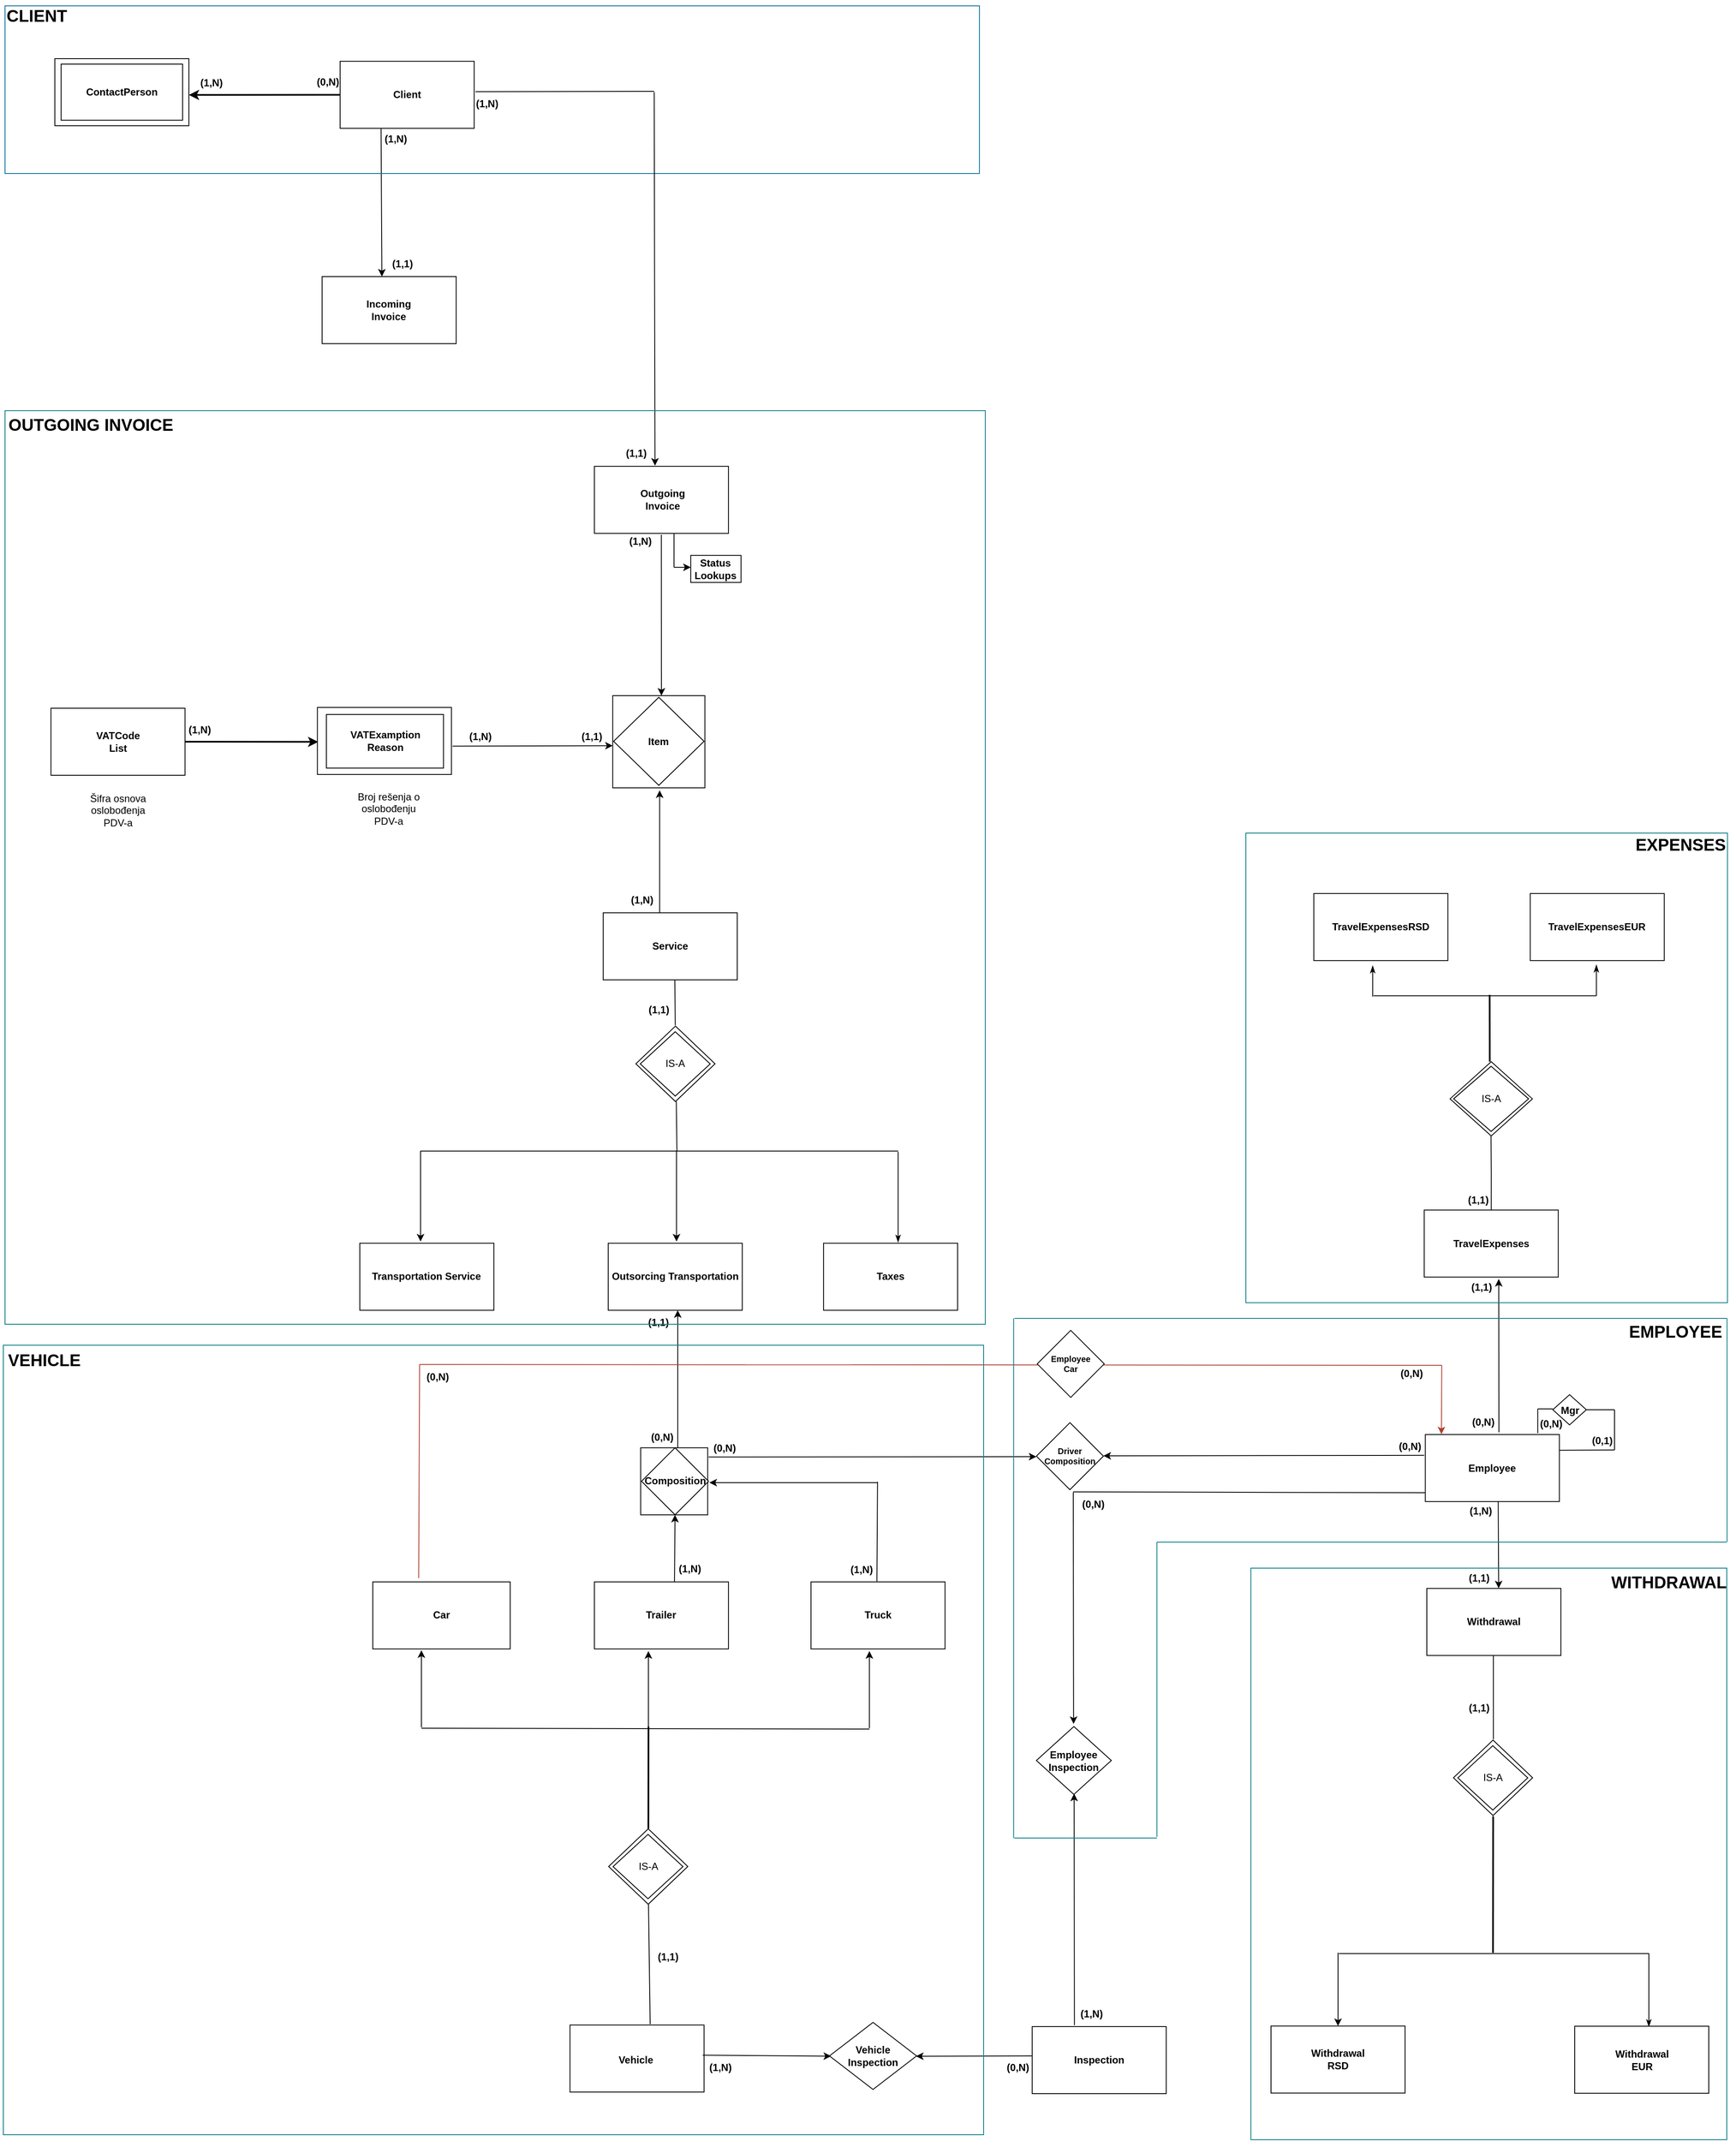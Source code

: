 <mxfile version="27.0.5">
  <diagram id="C5RBs43oDa-KdzZeNtuy" name="Page-1">
    <mxGraphModel dx="8810" dy="2330" grid="1" gridSize="1" guides="1" tooltips="1" connect="1" arrows="1" fold="1" page="0" pageScale="1" pageWidth="1169" pageHeight="827" math="0" shadow="0">
      <root>
        <mxCell id="WIyWlLk6GJQsqaUBKTNV-0" />
        <mxCell id="WIyWlLk6GJQsqaUBKTNV-1" parent="WIyWlLk6GJQsqaUBKTNV-0" />
        <mxCell id="6fleU-jqkwWg-XRkz1PE-0" value="" style="rounded=0;whiteSpace=wrap;html=1;fontStyle=1;" parent="WIyWlLk6GJQsqaUBKTNV-1" vertex="1">
          <mxGeometry x="-3074.06" y="1099.13" width="160" height="80" as="geometry" />
        </mxCell>
        <mxCell id="6fleU-jqkwWg-XRkz1PE-1" value="&lt;span&gt;Client&lt;/span&gt;" style="text;html=1;align=center;verticalAlign=middle;whiteSpace=wrap;rounded=0;fontStyle=1" parent="WIyWlLk6GJQsqaUBKTNV-1" vertex="1">
          <mxGeometry x="-3039.06" y="1116.63" width="90" height="45" as="geometry" />
        </mxCell>
        <mxCell id="6fleU-jqkwWg-XRkz1PE-4" value="" style="rounded=0;whiteSpace=wrap;html=1;fontStyle=1;" parent="WIyWlLk6GJQsqaUBKTNV-1" vertex="1">
          <mxGeometry x="-1778.81" y="2737.6" width="160" height="80" as="geometry" />
        </mxCell>
        <mxCell id="6fleU-jqkwWg-XRkz1PE-5" value="&lt;span&gt;Employee&lt;/span&gt;" style="text;html=1;align=center;verticalAlign=middle;whiteSpace=wrap;rounded=0;fontStyle=1" parent="WIyWlLk6GJQsqaUBKTNV-1" vertex="1">
          <mxGeometry x="-1743.81" y="2755.1" width="90" height="45" as="geometry" />
        </mxCell>
        <mxCell id="6fleU-jqkwWg-XRkz1PE-13" value="" style="rounded=0;whiteSpace=wrap;html=1;fontStyle=1;" parent="WIyWlLk6GJQsqaUBKTNV-1" vertex="1">
          <mxGeometry x="-2770.56" y="1582.38" width="160" height="80" as="geometry" />
        </mxCell>
        <mxCell id="6fleU-jqkwWg-XRkz1PE-14" value="&lt;span&gt;Outgoing Invoice&lt;/span&gt;" style="text;html=1;align=center;verticalAlign=middle;whiteSpace=wrap;rounded=0;fontStyle=1" parent="WIyWlLk6GJQsqaUBKTNV-1" vertex="1">
          <mxGeometry x="-2733.56" y="1599.88" width="90" height="45" as="geometry" />
        </mxCell>
        <mxCell id="6fleU-jqkwWg-XRkz1PE-23" style="edgeStyle=orthogonalEdgeStyle;rounded=0;orthogonalLoop=1;jettySize=auto;html=1;endArrow=classic;endFill=1;fontStyle=1;startFill=0;entryX=0.446;entryY=0;entryDx=0;entryDy=0;entryPerimeter=0;" parent="WIyWlLk6GJQsqaUBKTNV-1" edge="1" target="6fleU-jqkwWg-XRkz1PE-24">
          <mxGeometry relative="1" as="geometry">
            <mxPoint x="-3025.18" y="1299.38" as="targetPoint" />
            <mxPoint x="-3025.18" y="1179.13" as="sourcePoint" />
          </mxGeometry>
        </mxCell>
        <mxCell id="6fleU-jqkwWg-XRkz1PE-24" value="" style="rounded=0;whiteSpace=wrap;html=1;fontStyle=1" parent="WIyWlLk6GJQsqaUBKTNV-1" vertex="1">
          <mxGeometry x="-3095.56" y="1356" width="160" height="80" as="geometry" />
        </mxCell>
        <mxCell id="6fleU-jqkwWg-XRkz1PE-25" value="&lt;span&gt;Incoming Invoice&lt;/span&gt;" style="text;html=1;align=center;verticalAlign=middle;whiteSpace=wrap;rounded=0;fontStyle=1" parent="WIyWlLk6GJQsqaUBKTNV-1" vertex="1">
          <mxGeometry x="-3060.56" y="1377.25" width="90" height="37.5" as="geometry" />
        </mxCell>
        <mxCell id="6fleU-jqkwWg-XRkz1PE-32" value="" style="rounded=0;whiteSpace=wrap;html=1;fontStyle=1;" parent="WIyWlLk6GJQsqaUBKTNV-1" vertex="1">
          <mxGeometry x="-2799.68" y="3442.1" width="160" height="80" as="geometry" />
        </mxCell>
        <mxCell id="6fleU-jqkwWg-XRkz1PE-33" value="&lt;span&gt;Vehicle&lt;/span&gt;" style="text;html=1;align=center;verticalAlign=middle;whiteSpace=wrap;rounded=0;fontStyle=1" parent="WIyWlLk6GJQsqaUBKTNV-1" vertex="1">
          <mxGeometry x="-2765.8" y="3461.1" width="90" height="45" as="geometry" />
        </mxCell>
        <mxCell id="6fleU-jqkwWg-XRkz1PE-47" value="TravelExpenses" style="rounded=0;whiteSpace=wrap;html=1;fontStyle=1" parent="WIyWlLk6GJQsqaUBKTNV-1" vertex="1">
          <mxGeometry x="-1780.14" y="2469.75" width="160" height="80" as="geometry" />
        </mxCell>
        <mxCell id="6fleU-jqkwWg-XRkz1PE-91" value="&lt;span&gt;(1,1)&lt;/span&gt;" style="text;html=1;align=center;verticalAlign=middle;resizable=0;points=[];autosize=1;strokeColor=none;fillColor=none;fontStyle=1" parent="WIyWlLk6GJQsqaUBKTNV-1" vertex="1">
          <mxGeometry x="-3025.18" y="1326" width="50" height="30" as="geometry" />
        </mxCell>
        <mxCell id="6fleU-jqkwWg-XRkz1PE-92" value="&lt;span&gt;(1,N)&lt;/span&gt;" style="text;html=1;align=center;verticalAlign=middle;resizable=0;points=[];autosize=1;strokeColor=none;fillColor=none;fontStyle=1" parent="WIyWlLk6GJQsqaUBKTNV-1" vertex="1">
          <mxGeometry x="-3032.56" y="1176.89" width="50" height="30" as="geometry" />
        </mxCell>
        <mxCell id="6fleU-jqkwWg-XRkz1PE-93" value="&lt;span&gt;(1,1)&lt;/span&gt;" style="text;html=1;align=center;verticalAlign=middle;resizable=0;points=[];autosize=1;strokeColor=none;fillColor=none;fontStyle=1" parent="WIyWlLk6GJQsqaUBKTNV-1" vertex="1">
          <mxGeometry x="-2745.8" y="1552.38" width="50" height="30" as="geometry" />
        </mxCell>
        <mxCell id="6fleU-jqkwWg-XRkz1PE-98" value="&lt;span&gt;(1,N)&lt;/span&gt;" style="text;html=1;align=center;verticalAlign=middle;resizable=0;points=[];autosize=1;strokeColor=none;fillColor=none;fontStyle=1" parent="WIyWlLk6GJQsqaUBKTNV-1" vertex="1">
          <mxGeometry x="-2924.06" y="1134.89" width="50" height="30" as="geometry" />
        </mxCell>
        <mxCell id="6fleU-jqkwWg-XRkz1PE-135" value="" style="endArrow=none;html=1;rounded=0;fontStyle=1;endFill=1;entryX=1.016;entryY=0.416;entryDx=0;entryDy=0;entryPerimeter=0;startArrow=none;startFill=0;" parent="WIyWlLk6GJQsqaUBKTNV-1" edge="1">
          <mxGeometry width="50" height="50" relative="1" as="geometry">
            <mxPoint x="-2699.18" y="1135" as="sourcePoint" />
            <mxPoint x="-2912.5" y="1135.41" as="targetPoint" />
            <Array as="points" />
          </mxGeometry>
        </mxCell>
        <mxCell id="KJzYNLKTrp_ooMd6hEDH-20" value="" style="endArrow=classic;html=1;rounded=0;fontStyle=1;endFill=1;startFill=0;exitX=0.998;exitY=0.261;exitDx=0;exitDy=0;exitPerimeter=0;" parent="WIyWlLk6GJQsqaUBKTNV-1" edge="1">
          <mxGeometry width="50" height="50" relative="1" as="geometry">
            <mxPoint x="-2690.66" y="1663.96" as="sourcePoint" />
            <mxPoint x="-2690.56" y="1856" as="targetPoint" />
          </mxGeometry>
        </mxCell>
        <mxCell id="KJzYNLKTrp_ooMd6hEDH-23" value="Service" style="rounded=0;whiteSpace=wrap;html=1;fontStyle=1;" parent="WIyWlLk6GJQsqaUBKTNV-1" vertex="1">
          <mxGeometry x="-2760.06" y="2115.1" width="160" height="80" as="geometry" />
        </mxCell>
        <mxCell id="KJzYNLKTrp_ooMd6hEDH-26" value="&lt;span&gt;(1,N)&lt;/span&gt;" style="text;html=1;align=center;verticalAlign=middle;resizable=0;points=[];autosize=1;strokeColor=none;fillColor=none;fontStyle=1" parent="WIyWlLk6GJQsqaUBKTNV-1" vertex="1">
          <mxGeometry x="-2740.56" y="1657.13" width="50" height="30" as="geometry" />
        </mxCell>
        <mxCell id="KJzYNLKTrp_ooMd6hEDH-133" value="Inspection" style="rounded=0;whiteSpace=wrap;html=1;fontStyle=1;" parent="WIyWlLk6GJQsqaUBKTNV-1" vertex="1">
          <mxGeometry x="-2248.06" y="3444.0" width="160" height="80" as="geometry" />
        </mxCell>
        <mxCell id="JLQM5sAZSnSmbtlJIYIe-23" value="Truck" style="rounded=0;whiteSpace=wrap;html=1;fontStyle=1;" parent="WIyWlLk6GJQsqaUBKTNV-1" vertex="1">
          <mxGeometry x="-2512.06" y="2913.4" width="160" height="80" as="geometry" />
        </mxCell>
        <mxCell id="JLQM5sAZSnSmbtlJIYIe-24" value="Trailer" style="rounded=0;whiteSpace=wrap;html=1;fontStyle=1;" parent="WIyWlLk6GJQsqaUBKTNV-1" vertex="1">
          <mxGeometry x="-2770.56" y="2913.4" width="160" height="80" as="geometry" />
        </mxCell>
        <mxCell id="JLQM5sAZSnSmbtlJIYIe-49" value="&lt;span&gt;(1,N)&lt;/span&gt;" style="text;html=1;align=center;verticalAlign=middle;resizable=0;points=[];autosize=1;strokeColor=none;fillColor=none;fontStyle=1" parent="WIyWlLk6GJQsqaUBKTNV-1" vertex="1">
          <mxGeometry x="-2738.68" y="2085.1" width="50" height="30" as="geometry" />
        </mxCell>
        <mxCell id="JLQM5sAZSnSmbtlJIYIe-55" value="" style="rhombus;whiteSpace=wrap;html=1;" parent="WIyWlLk6GJQsqaUBKTNV-1" vertex="1">
          <mxGeometry x="-2753.56" y="3208" width="94.5" height="90" as="geometry" />
        </mxCell>
        <mxCell id="JLQM5sAZSnSmbtlJIYIe-56" value="IS-A" style="rhombus;whiteSpace=wrap;html=1;" parent="WIyWlLk6GJQsqaUBKTNV-1" vertex="1">
          <mxGeometry x="-2748.31" y="3214.68" width="83.5" height="76.82" as="geometry" />
        </mxCell>
        <mxCell id="FQBhquQ9skOd-RJN0nXC-3" value="Withdrawal" style="rounded=0;whiteSpace=wrap;html=1;fontStyle=1" parent="WIyWlLk6GJQsqaUBKTNV-1" vertex="1">
          <mxGeometry x="-1777.0" y="2921.2" width="160" height="80" as="geometry" />
        </mxCell>
        <mxCell id="JY_EDOV9F8wMyD7FQhxF-16" value="VATCode&lt;div&gt;List&lt;/div&gt;" style="rounded=0;whiteSpace=wrap;html=1;fontStyle=1;" parent="WIyWlLk6GJQsqaUBKTNV-1" vertex="1">
          <mxGeometry x="-3419.18" y="1871.0" width="160" height="80" as="geometry" />
        </mxCell>
        <mxCell id="JY_EDOV9F8wMyD7FQhxF-20" value="" style="endArrow=classic;html=1;rounded=0;endFill=1;strokeWidth=2;exitX=1;exitY=0.5;exitDx=0;exitDy=0;" parent="WIyWlLk6GJQsqaUBKTNV-1" source="JY_EDOV9F8wMyD7FQhxF-16" edge="1">
          <mxGeometry width="50" height="50" relative="1" as="geometry">
            <mxPoint x="-3200.18" y="1911.54" as="sourcePoint" />
            <mxPoint x="-3100.18" y="1911.19" as="targetPoint" />
          </mxGeometry>
        </mxCell>
        <mxCell id="JY_EDOV9F8wMyD7FQhxF-23" value="&lt;span style=&quot;color: rgba(0, 0, 0, 0); font-family: monospace; font-size: 0px; font-weight: 400; text-align: start; text-wrap-mode: nowrap;&quot;&gt;%3CmxGraphModel%3E%3Croot%3E%3CmxCell%20id%3D%220%22%2F%3E%3CmxCell%20id%3D%221%22%20parent%3D%220%22%2F%3E%3CmxCell%20id%3D%222%22%20value%3D%22Price%26lt%3Bdiv%26gt%3BSpecification%26lt%3B%2Fdiv%26gt%3B%22%20style%3D%22rounded%3D0%3BwhiteSpace%3Dwrap%3Bhtml%3D1%3BfontStyle%3D1%22%20vertex%3D%221%22%20parent%3D%221%22%3E%3CmxGeometry%20x%3D%22954%22%20y%3D%221819%22%20width%3D%22160%22%20height%3D%2280%22%20as%3D%22geometry%22%2F%3E%3C%2FmxCell%3E%3C%2Froot%3E%3C%2FmxGraphModel%3E&lt;/span&gt;" style="rounded=0;whiteSpace=wrap;html=1;fontStyle=1" parent="WIyWlLk6GJQsqaUBKTNV-1" vertex="1">
          <mxGeometry x="-3101.18" y="1870.07" width="160" height="80" as="geometry" />
        </mxCell>
        <mxCell id="vOSCY3Hg0piOMHUVaGEQ-7" value="" style="endArrow=classic;html=1;rounded=0;endFill=1;startFill=0;entryX=0.971;entryY=0.895;entryDx=0;entryDy=0;entryPerimeter=0;" parent="WIyWlLk6GJQsqaUBKTNV-1" target="nr9qznxnuRBBL26ijgo9-61" edge="1">
          <mxGeometry width="50" height="50" relative="1" as="geometry">
            <mxPoint x="-1691.81" y="2817.2" as="sourcePoint" />
            <mxPoint x="-1692.18" y="2876" as="targetPoint" />
          </mxGeometry>
        </mxCell>
        <mxCell id="_1RglAVevbmalXWGtEXD-6" value="" style="rhombus;whiteSpace=wrap;html=1;" parent="WIyWlLk6GJQsqaUBKTNV-1" vertex="1">
          <mxGeometry x="-1745.25" y="3102.17" width="94.5" height="90" as="geometry" />
        </mxCell>
        <mxCell id="_1RglAVevbmalXWGtEXD-7" value="IS-A" style="rhombus;whiteSpace=wrap;html=1;" parent="WIyWlLk6GJQsqaUBKTNV-1" vertex="1">
          <mxGeometry x="-1740.0" y="3108.85" width="83.5" height="76.82" as="geometry" />
        </mxCell>
        <mxCell id="_1RglAVevbmalXWGtEXD-8" value="&lt;b&gt;(1,1)&lt;/b&gt;" style="text;html=1;align=center;verticalAlign=middle;resizable=0;points=[];autosize=1;strokeColor=none;fillColor=none;" parent="WIyWlLk6GJQsqaUBKTNV-1" vertex="1">
          <mxGeometry x="-1740.25" y="3049.0" width="50" height="30" as="geometry" />
        </mxCell>
        <mxCell id="_1RglAVevbmalXWGtEXD-12" value="" style="endArrow=none;html=1;rounded=0;" parent="WIyWlLk6GJQsqaUBKTNV-1" edge="1">
          <mxGeometry width="50" height="50" relative="1" as="geometry">
            <mxPoint x="-1882.0" y="3356.87" as="sourcePoint" />
            <mxPoint x="-1512" y="3356.87" as="targetPoint" />
          </mxGeometry>
        </mxCell>
        <mxCell id="_1RglAVevbmalXWGtEXD-13" value="" style="endArrow=classic;html=1;rounded=0;exitX=0.5;exitY=0;exitDx=0;exitDy=0;endFill=1;entryX=0.5;entryY=0;entryDx=0;entryDy=0;" parent="WIyWlLk6GJQsqaUBKTNV-1" target="_1RglAVevbmalXWGtEXD-15" edge="1">
          <mxGeometry width="50" height="50" relative="1" as="geometry">
            <mxPoint x="-1883.0" y="3355.87" as="sourcePoint" />
            <mxPoint x="-1883.0" y="3425.87" as="targetPoint" />
          </mxGeometry>
        </mxCell>
        <mxCell id="_1RglAVevbmalXWGtEXD-14" value="" style="endArrow=classicThin;html=1;rounded=0;exitX=0.559;exitY=0.054;exitDx=0;exitDy=0;exitPerimeter=0;endFill=1;" parent="WIyWlLk6GJQsqaUBKTNV-1" edge="1">
          <mxGeometry width="50" height="50" relative="1" as="geometry">
            <mxPoint x="-1512" y="3356.68" as="sourcePoint" />
            <mxPoint x="-1512" y="3444.37" as="targetPoint" />
          </mxGeometry>
        </mxCell>
        <mxCell id="_1RglAVevbmalXWGtEXD-15" value="Withdrawal&lt;div&gt;RSD&lt;/div&gt;" style="rounded=0;whiteSpace=wrap;html=1;fontStyle=1" parent="WIyWlLk6GJQsqaUBKTNV-1" vertex="1">
          <mxGeometry x="-1963.0" y="3443.31" width="160" height="80" as="geometry" />
        </mxCell>
        <mxCell id="_1RglAVevbmalXWGtEXD-16" value="Withdrawal&lt;div&gt;EUR&lt;/div&gt;" style="rounded=0;whiteSpace=wrap;html=1;fontStyle=1" parent="WIyWlLk6GJQsqaUBKTNV-1" vertex="1">
          <mxGeometry x="-1600.5" y="3443.55" width="160" height="80" as="geometry" />
        </mxCell>
        <mxCell id="_1RglAVevbmalXWGtEXD-41" value="" style="edgeStyle=none;orthogonalLoop=1;jettySize=auto;html=1;rounded=0;strokeWidth=2;exitX=0;exitY=0.5;exitDx=0;exitDy=0;entryX=0.251;entryY=0.98;entryDx=0;entryDy=0;entryPerimeter=0;" parent="WIyWlLk6GJQsqaUBKTNV-1" source="6fleU-jqkwWg-XRkz1PE-0" edge="1">
          <mxGeometry width="100" relative="1" as="geometry">
            <mxPoint x="-3102.06" y="1199.96" as="sourcePoint" />
            <mxPoint x="-3254.56" y="1139.24" as="targetPoint" />
            <Array as="points" />
          </mxGeometry>
        </mxCell>
        <mxCell id="_1RglAVevbmalXWGtEXD-43" value="&lt;b&gt;(0,N)&lt;/b&gt;" style="text;html=1;align=center;verticalAlign=middle;resizable=0;points=[];autosize=1;strokeColor=none;fillColor=none;" parent="WIyWlLk6GJQsqaUBKTNV-1" vertex="1">
          <mxGeometry x="-3114.31" y="1109.24" width="50" height="30" as="geometry" />
        </mxCell>
        <mxCell id="_1RglAVevbmalXWGtEXD-44" value="" style="rounded=0;whiteSpace=wrap;html=1;fontStyle=1;" parent="WIyWlLk6GJQsqaUBKTNV-1" vertex="1">
          <mxGeometry x="-3414.56" y="1096" width="160" height="80" as="geometry" />
        </mxCell>
        <mxCell id="_1RglAVevbmalXWGtEXD-55" value="ContactPerson" style="rounded=0;whiteSpace=wrap;html=1;fontStyle=1;" parent="WIyWlLk6GJQsqaUBKTNV-1" vertex="1">
          <mxGeometry x="-3407.06" y="1102.5" width="145" height="66.91" as="geometry" />
        </mxCell>
        <mxCell id="23Pd9BPGmexuaKqUZe4i-0" value="&lt;b&gt;(1,N)&lt;/b&gt;" style="text;html=1;align=center;verticalAlign=middle;resizable=0;points=[];autosize=1;strokeColor=none;fillColor=none;fontColor=light-dark(#000000, #ff6ccb);" parent="WIyWlLk6GJQsqaUBKTNV-1" vertex="1">
          <mxGeometry x="-3267" y="1882.45" width="50" height="30" as="geometry" />
        </mxCell>
        <mxCell id="jLJpwwm2E1j9XLziIUlm-2" value="" style="whiteSpace=wrap;html=1;aspect=fixed;" parent="WIyWlLk6GJQsqaUBKTNV-1" vertex="1">
          <mxGeometry x="-2748.68" y="1856" width="110" height="110" as="geometry" />
        </mxCell>
        <mxCell id="jLJpwwm2E1j9XLziIUlm-3" value="&lt;span style=&quot;font-weight: 700;&quot;&gt;Item&lt;/span&gt;" style="rhombus;whiteSpace=wrap;html=1;movable=1;resizable=1;rotatable=1;deletable=1;editable=1;locked=0;connectable=1;" parent="WIyWlLk6GJQsqaUBKTNV-1" vertex="1">
          <mxGeometry x="-2747.68" y="1858" width="108" height="105" as="geometry" />
        </mxCell>
        <mxCell id="jLJpwwm2E1j9XLziIUlm-4" value="" style="endArrow=classic;html=1;rounded=0;endFill=1;startFill=0;" parent="WIyWlLk6GJQsqaUBKTNV-1" edge="1">
          <mxGeometry width="50" height="50" relative="1" as="geometry">
            <mxPoint x="-2692.68" y="2115.1" as="sourcePoint" />
            <mxPoint x="-2692.68" y="1969" as="targetPoint" />
          </mxGeometry>
        </mxCell>
        <mxCell id="jLJpwwm2E1j9XLziIUlm-5" value="&lt;b&gt;(1,N)&lt;/b&gt;" style="text;html=1;align=center;verticalAlign=middle;resizable=0;points=[];autosize=1;strokeColor=none;fillColor=none;fontColor=light-dark(#000000, #ff6ccb);" parent="WIyWlLk6GJQsqaUBKTNV-1" vertex="1">
          <mxGeometry x="-2932.18" y="1889.5" width="50" height="30" as="geometry" />
        </mxCell>
        <mxCell id="jLJpwwm2E1j9XLziIUlm-6" value="&lt;b&gt;(1,1)&lt;/b&gt;" style="text;html=1;align=center;verticalAlign=middle;resizable=0;points=[];autosize=1;strokeColor=none;fillColor=none;" parent="WIyWlLk6GJQsqaUBKTNV-1" vertex="1">
          <mxGeometry x="-2798.68" y="1889.5" width="50" height="30" as="geometry" />
        </mxCell>
        <mxCell id="jLJpwwm2E1j9XLziIUlm-9" value="&lt;b&gt;VATExamption&lt;/b&gt;&lt;div&gt;&lt;b&gt;Reason&lt;/b&gt;&lt;/div&gt;" style="text;html=1;align=center;verticalAlign=middle;whiteSpace=wrap;rounded=0;strokeColor=default;" parent="WIyWlLk6GJQsqaUBKTNV-1" vertex="1">
          <mxGeometry x="-3090.43" y="1878.45" width="139.75" height="63.98" as="geometry" />
        </mxCell>
        <mxCell id="I9pMaQt8I24prFdbPWmR-0" value="" style="endArrow=none;html=1;rounded=0;" parent="WIyWlLk6GJQsqaUBKTNV-1" edge="1">
          <mxGeometry width="50" height="50" relative="1" as="geometry">
            <mxPoint x="-2674.06" y="2249.3" as="sourcePoint" />
            <mxPoint x="-2674.56" y="2195.3" as="targetPoint" />
          </mxGeometry>
        </mxCell>
        <mxCell id="I9pMaQt8I24prFdbPWmR-1" value="" style="endArrow=none;html=1;rounded=0;endFill=1;exitX=0.5;exitY=1;exitDx=0;exitDy=0;strokeWidth=1;startFill=0;" parent="WIyWlLk6GJQsqaUBKTNV-1" edge="1">
          <mxGeometry width="50" height="50" relative="1" as="geometry">
            <mxPoint x="-2672.81" y="2340.27" as="sourcePoint" />
            <mxPoint x="-2672.06" y="2399.3" as="targetPoint" />
          </mxGeometry>
        </mxCell>
        <mxCell id="I9pMaQt8I24prFdbPWmR-2" value="" style="rhombus;whiteSpace=wrap;html=1;" parent="WIyWlLk6GJQsqaUBKTNV-1" vertex="1">
          <mxGeometry x="-2721.06" y="2250.27" width="94.5" height="90" as="geometry" />
        </mxCell>
        <mxCell id="I9pMaQt8I24prFdbPWmR-3" value="IS-A" style="rhombus;whiteSpace=wrap;html=1;" parent="WIyWlLk6GJQsqaUBKTNV-1" vertex="1">
          <mxGeometry x="-2715.81" y="2256.95" width="83.5" height="76.82" as="geometry" />
        </mxCell>
        <mxCell id="I9pMaQt8I24prFdbPWmR-4" value="&lt;b&gt;(1,1)&lt;/b&gt;" style="text;html=1;align=center;verticalAlign=middle;resizable=0;points=[];autosize=1;strokeColor=none;fillColor=none;" parent="WIyWlLk6GJQsqaUBKTNV-1" vertex="1">
          <mxGeometry x="-2718.68" y="2216" width="50" height="30" as="geometry" />
        </mxCell>
        <mxCell id="I9pMaQt8I24prFdbPWmR-6" value="Transportation Service" style="rounded=0;whiteSpace=wrap;html=1;fontStyle=1;" parent="WIyWlLk6GJQsqaUBKTNV-1" vertex="1">
          <mxGeometry x="-3050.56" y="2509.3" width="160" height="80" as="geometry" />
        </mxCell>
        <mxCell id="q068-KadxLZRPtvk7sRx-6" value="&lt;b&gt;Status&lt;br&gt;Lookups&lt;/b&gt;" style="rounded=0;whiteSpace=wrap;html=1;" parent="WIyWlLk6GJQsqaUBKTNV-1" vertex="1">
          <mxGeometry x="-2655.56" y="1688.63" width="60" height="32.27" as="geometry" />
        </mxCell>
        <mxCell id="q068-KadxLZRPtvk7sRx-8" value="" style="endArrow=none;html=1;rounded=0;entryX=0.594;entryY=0.981;entryDx=0;entryDy=0;entryPerimeter=0;" parent="WIyWlLk6GJQsqaUBKTNV-1" edge="1">
          <mxGeometry width="50" height="50" relative="1" as="geometry">
            <mxPoint x="-2675.56" y="1702.9" as="sourcePoint" />
            <mxPoint x="-2675.52" y="1662.86" as="targetPoint" />
          </mxGeometry>
        </mxCell>
        <mxCell id="wU-jtw-yqAymgOgauggo-0" value="" style="endArrow=none;html=1;rounded=0;" parent="WIyWlLk6GJQsqaUBKTNV-1" edge="1">
          <mxGeometry width="50" height="50" relative="1" as="geometry">
            <mxPoint x="-2978.06" y="2399.4" as="sourcePoint" />
            <mxPoint x="-2408.06" y="2399.4" as="targetPoint" />
          </mxGeometry>
        </mxCell>
        <mxCell id="wU-jtw-yqAymgOgauggo-1" value="" style="endArrow=classic;html=1;rounded=0;endFill=1;" parent="WIyWlLk6GJQsqaUBKTNV-1" edge="1">
          <mxGeometry width="50" height="50" relative="1" as="geometry">
            <mxPoint x="-2978.06" y="2399.3" as="sourcePoint" />
            <mxPoint x="-2978.06" y="2507.3" as="targetPoint" />
          </mxGeometry>
        </mxCell>
        <mxCell id="wU-jtw-yqAymgOgauggo-2" value="" style="endArrow=classic;html=1;rounded=0;endFill=1;" parent="WIyWlLk6GJQsqaUBKTNV-1" edge="1">
          <mxGeometry width="50" height="50" relative="1" as="geometry">
            <mxPoint x="-2672.56" y="2399.3" as="sourcePoint" />
            <mxPoint x="-2672.56" y="2507.3" as="targetPoint" />
          </mxGeometry>
        </mxCell>
        <mxCell id="wU-jtw-yqAymgOgauggo-3" value="" style="endArrow=classicThin;html=1;rounded=0;endFill=1;" parent="WIyWlLk6GJQsqaUBKTNV-1" edge="1">
          <mxGeometry width="50" height="50" relative="1" as="geometry">
            <mxPoint x="-2408.06" y="2400.3" as="sourcePoint" />
            <mxPoint x="-2408.06" y="2508.3" as="targetPoint" />
          </mxGeometry>
        </mxCell>
        <mxCell id="wU-jtw-yqAymgOgauggo-4" value="Outsorcing Transportation" style="rounded=0;whiteSpace=wrap;html=1;fontStyle=1;" parent="WIyWlLk6GJQsqaUBKTNV-1" vertex="1">
          <mxGeometry x="-2754.06" y="2509.3" width="160" height="80" as="geometry" />
        </mxCell>
        <mxCell id="wU-jtw-yqAymgOgauggo-5" value="Taxes" style="rounded=0;whiteSpace=wrap;html=1;fontStyle=1;" parent="WIyWlLk6GJQsqaUBKTNV-1" vertex="1">
          <mxGeometry x="-2497.06" y="2509.3" width="160" height="80" as="geometry" />
        </mxCell>
        <mxCell id="wU-jtw-yqAymgOgauggo-9" value="" style="endArrow=classic;html=1;rounded=0;endFill=1;" parent="WIyWlLk6GJQsqaUBKTNV-1" edge="1">
          <mxGeometry width="50" height="50" relative="1" as="geometry">
            <mxPoint x="-2671.06" y="2753.4" as="sourcePoint" />
            <mxPoint x="-2671.06" y="2589.3" as="targetPoint" />
          </mxGeometry>
        </mxCell>
        <mxCell id="wU-jtw-yqAymgOgauggo-13" value="&lt;b&gt;(1,1)&lt;/b&gt;" style="text;html=1;align=center;verticalAlign=middle;whiteSpace=wrap;rounded=0;" parent="WIyWlLk6GJQsqaUBKTNV-1" vertex="1">
          <mxGeometry x="-2723.68" y="2589.3" width="60" height="30" as="geometry" />
        </mxCell>
        <mxCell id="lh2_92bgUW_Hdn3y_NVo-3" value="Car" style="rounded=0;whiteSpace=wrap;html=1;fontStyle=1;" parent="WIyWlLk6GJQsqaUBKTNV-1" vertex="1">
          <mxGeometry x="-3035.06" y="2913.4" width="164" height="80" as="geometry" />
        </mxCell>
        <mxCell id="nr9qznxnuRBBL26ijgo9-0" value="&lt;b&gt;(1,N)&lt;/b&gt;" style="text;html=1;align=center;verticalAlign=middle;resizable=0;points=[];autosize=1;strokeColor=none;fillColor=none;" parent="WIyWlLk6GJQsqaUBKTNV-1" vertex="1">
          <mxGeometry x="-3252.56" y="1109.9" width="50" height="30" as="geometry" />
        </mxCell>
        <mxCell id="nr9qznxnuRBBL26ijgo9-17" value="" style="endArrow=classic;html=1;rounded=0;fontStyle=1;endFill=1;startFill=0;exitX=0.99;exitY=0.45;exitDx=0;exitDy=0;exitPerimeter=0;" parent="WIyWlLk6GJQsqaUBKTNV-1" source="6fleU-jqkwWg-XRkz1PE-32" edge="1">
          <mxGeometry width="50" height="50" relative="1" as="geometry">
            <mxPoint x="-2567.343" y="3479" as="sourcePoint" />
            <mxPoint x="-2488" y="3479.27" as="targetPoint" />
          </mxGeometry>
        </mxCell>
        <mxCell id="nr9qznxnuRBBL26ijgo9-22" value="" style="endArrow=classic;html=1;rounded=0;" parent="WIyWlLk6GJQsqaUBKTNV-1" edge="1">
          <mxGeometry width="50" height="50" relative="1" as="geometry">
            <mxPoint x="-2675.56" y="1702.9" as="sourcePoint" />
            <mxPoint x="-2655.56" y="1702.9" as="targetPoint" />
          </mxGeometry>
        </mxCell>
        <mxCell id="nr9qznxnuRBBL26ijgo9-23" value="" style="endArrow=classic;html=1;rounded=0;endFill=1;strokeWidth=1;exitX=1.008;exitY=0.577;exitDx=0;exitDy=0;exitPerimeter=0;" parent="WIyWlLk6GJQsqaUBKTNV-1" source="JY_EDOV9F8wMyD7FQhxF-23" edge="1">
          <mxGeometry width="50" height="50" relative="1" as="geometry">
            <mxPoint x="-2918.93" y="1915.69" as="sourcePoint" />
            <mxPoint x="-2748.68" y="1915.69" as="targetPoint" />
          </mxGeometry>
        </mxCell>
        <mxCell id="nr9qznxnuRBBL26ijgo9-27" value="" style="whiteSpace=wrap;html=1;aspect=fixed;container=1;" parent="WIyWlLk6GJQsqaUBKTNV-1" vertex="1">
          <mxGeometry x="-2715.31" y="2753.4" width="80" height="80" as="geometry" />
        </mxCell>
        <mxCell id="nr9qznxnuRBBL26ijgo9-28" value="&lt;span style=&quot;font-weight: 700;&quot;&gt;Composition&lt;/span&gt;" style="rhombus;whiteSpace=wrap;html=1;movable=1;resizable=1;rotatable=1;deletable=1;editable=1;locked=0;connectable=1;container=0;" parent="WIyWlLk6GJQsqaUBKTNV-1" vertex="1">
          <mxGeometry x="-2714.31" y="2753.4" width="80" height="80" as="geometry" />
        </mxCell>
        <mxCell id="nr9qznxnuRBBL26ijgo9-29" value="(0,N)" style="text;html=1;align=center;verticalAlign=middle;resizable=0;points=[];autosize=1;strokeColor=none;fillColor=none;fontStyle=1" parent="WIyWlLk6GJQsqaUBKTNV-1" vertex="1">
          <mxGeometry x="-2715.31" y="2726.4" width="50" height="30" as="geometry" />
        </mxCell>
        <mxCell id="nr9qznxnuRBBL26ijgo9-30" value="" style="endArrow=classic;html=1;rounded=0;endFill=1;entryX=0.5;entryY=1;entryDx=0;entryDy=0;" parent="WIyWlLk6GJQsqaUBKTNV-1" target="nr9qznxnuRBBL26ijgo9-28" edge="1">
          <mxGeometry width="50" height="50" relative="1" as="geometry">
            <mxPoint x="-2674.98" y="2913.4" as="sourcePoint" />
            <mxPoint x="-2674.98" y="2843.4" as="targetPoint" />
          </mxGeometry>
        </mxCell>
        <mxCell id="nr9qznxnuRBBL26ijgo9-31" value="" style="endArrow=classic;html=1;rounded=0;endFill=1;entryX=0.5;entryY=1;entryDx=0;entryDy=0;" parent="WIyWlLk6GJQsqaUBKTNV-1" edge="1">
          <mxGeometry width="50" height="50" relative="1" as="geometry">
            <mxPoint x="-2433" y="2795" as="sourcePoint" />
            <mxPoint x="-2633.31" y="2795" as="targetPoint" />
          </mxGeometry>
        </mxCell>
        <mxCell id="nr9qznxnuRBBL26ijgo9-33" value="(1,N)" style="text;html=1;align=center;verticalAlign=middle;resizable=0;points=[];autosize=1;strokeColor=none;fillColor=none;fontStyle=1" parent="WIyWlLk6GJQsqaUBKTNV-1" vertex="1">
          <mxGeometry x="-2682.31" y="2883.4" width="50" height="30" as="geometry" />
        </mxCell>
        <mxCell id="nr9qznxnuRBBL26ijgo9-34" value="(1,N)" style="text;html=1;align=center;verticalAlign=middle;resizable=0;points=[];autosize=1;strokeColor=none;fillColor=none;fontStyle=1" parent="WIyWlLk6GJQsqaUBKTNV-1" vertex="1">
          <mxGeometry x="-2476.81" y="2884.4" width="50" height="30" as="geometry" />
        </mxCell>
        <mxCell id="nr9qznxnuRBBL26ijgo9-36" value="&lt;b&gt;Vehicle&lt;/b&gt;&lt;br&gt;&lt;div&gt;&lt;b&gt;Inspection&lt;/b&gt;&lt;/div&gt;" style="rhombus;whiteSpace=wrap;html=1;" parent="WIyWlLk6GJQsqaUBKTNV-1" vertex="1">
          <mxGeometry x="-2490" y="3439" width="104" height="80" as="geometry" />
        </mxCell>
        <mxCell id="nr9qznxnuRBBL26ijgo9-38" value="" style="group;rotation=-180;" parent="WIyWlLk6GJQsqaUBKTNV-1" vertex="1" connectable="0">
          <mxGeometry x="-2989.3" y="2995" width="534.95" height="94" as="geometry" />
        </mxCell>
        <mxCell id="JLQM5sAZSnSmbtlJIYIe-20" value="" style="endArrow=classic;html=1;rounded=0;endFill=1;" parent="nr9qznxnuRBBL26ijgo9-38" edge="1">
          <mxGeometry width="50" height="50" relative="1" as="geometry">
            <mxPoint x="546.963" y="93" as="sourcePoint" />
            <mxPoint x="546.963" y="1" as="targetPoint" />
          </mxGeometry>
        </mxCell>
        <mxCell id="_1RglAVevbmalXWGtEXD-56" value="" style="endArrow=classic;html=1;rounded=0;endFill=1;" parent="nr9qznxnuRBBL26ijgo9-38" edge="1">
          <mxGeometry width="50" height="50" relative="1" as="geometry">
            <mxPoint x="283.194" y="93" as="sourcePoint" />
            <mxPoint x="283.194" y="1" as="targetPoint" />
          </mxGeometry>
        </mxCell>
        <mxCell id="_1RglAVevbmalXWGtEXD-57" value="" style="endArrow=none;html=1;rounded=0;" parent="nr9qznxnuRBBL26ijgo9-38" edge="1">
          <mxGeometry width="50" height="50" relative="1" as="geometry">
            <mxPoint x="546.963" y="94" as="sourcePoint" />
            <mxPoint x="12.268" y="93" as="targetPoint" />
          </mxGeometry>
        </mxCell>
        <mxCell id="lh2_92bgUW_Hdn3y_NVo-4" value="" style="endArrow=classic;html=1;rounded=0;endFill=1;" parent="nr9qznxnuRBBL26ijgo9-38" edge="1">
          <mxGeometry width="50" height="50" relative="1" as="geometry">
            <mxPoint x="12.268" y="92" as="sourcePoint" />
            <mxPoint x="12.268" as="targetPoint" />
          </mxGeometry>
        </mxCell>
        <mxCell id="nr9qznxnuRBBL26ijgo9-44" value="" style="endArrow=none;html=1;rounded=0;endFill=1;entryX=0.5;entryY=1;entryDx=0;entryDy=0;startFill=0;exitX=0.969;exitY=0.947;exitDx=0;exitDy=0;exitPerimeter=0;" parent="WIyWlLk6GJQsqaUBKTNV-1" edge="1">
          <mxGeometry width="50" height="50" relative="1" as="geometry">
            <mxPoint x="-2433.36" y="2912.81" as="sourcePoint" />
            <mxPoint x="-2432.63" y="2794" as="targetPoint" />
          </mxGeometry>
        </mxCell>
        <mxCell id="nr9qznxnuRBBL26ijgo9-46" value="(1,1)" style="text;html=1;align=center;verticalAlign=middle;resizable=0;points=[];autosize=1;strokeColor=none;fillColor=none;fontStyle=1" parent="WIyWlLk6GJQsqaUBKTNV-1" vertex="1">
          <mxGeometry x="-2708.06" y="3346" width="50" height="30" as="geometry" />
        </mxCell>
        <mxCell id="nr9qznxnuRBBL26ijgo9-47" value="&lt;b&gt;(1,N)&lt;/b&gt;" style="text;html=1;align=center;verticalAlign=middle;whiteSpace=wrap;rounded=0;" parent="WIyWlLk6GJQsqaUBKTNV-1" vertex="1">
          <mxGeometry x="-2650" y="3477.5" width="60" height="30" as="geometry" />
        </mxCell>
        <mxCell id="nr9qznxnuRBBL26ijgo9-60" value="&lt;span&gt;(1,N)&lt;/span&gt;" style="text;html=1;align=center;verticalAlign=middle;resizable=0;points=[];autosize=1;strokeColor=none;fillColor=none;fontStyle=1" parent="WIyWlLk6GJQsqaUBKTNV-1" vertex="1">
          <mxGeometry x="-1737.56" y="2814.43" width="50" height="30" as="geometry" />
        </mxCell>
        <mxCell id="nr9qznxnuRBBL26ijgo9-61" value="&lt;b&gt;(1,1)&lt;/b&gt;" style="text;html=1;align=center;verticalAlign=middle;resizable=0;points=[];autosize=1;strokeColor=none;fillColor=none;" parent="WIyWlLk6GJQsqaUBKTNV-1" vertex="1">
          <mxGeometry x="-1739.81" y="2894.2" width="50" height="30" as="geometry" />
        </mxCell>
        <mxCell id="_1RglAVevbmalXWGtEXD-23" value="" style="endArrow=none;html=1;rounded=0;endFill=1;strokeWidth=2;startFill=0;" parent="WIyWlLk6GJQsqaUBKTNV-1" edge="1">
          <mxGeometry width="50" height="50" relative="1" as="geometry">
            <mxPoint x="-1701.88" y="2292.75" as="sourcePoint" />
            <mxPoint x="-1702.0" y="2213" as="targetPoint" />
          </mxGeometry>
        </mxCell>
        <mxCell id="_1RglAVevbmalXWGtEXD-28" value="" style="endArrow=none;html=1;rounded=0;" parent="WIyWlLk6GJQsqaUBKTNV-1" edge="1">
          <mxGeometry width="50" height="50" relative="1" as="geometry">
            <mxPoint x="-1574.63" y="2214.1" as="sourcePoint" />
            <mxPoint x="-1840.63" y="2214.1" as="targetPoint" />
          </mxGeometry>
        </mxCell>
        <mxCell id="_1RglAVevbmalXWGtEXD-33" value="TravelExpensesRSD" style="rounded=0;whiteSpace=wrap;html=1;fontStyle=1;rotation=0;" parent="WIyWlLk6GJQsqaUBKTNV-1" vertex="1">
          <mxGeometry x="-1911.88" y="2092.1" width="160" height="80" as="geometry" />
        </mxCell>
        <mxCell id="_1RglAVevbmalXWGtEXD-34" value="TravelExpensesEUR" style="rounded=0;whiteSpace=wrap;html=1;fontStyle=1;rotation=0;" parent="WIyWlLk6GJQsqaUBKTNV-1" vertex="1">
          <mxGeometry x="-1653.63" y="2092.1" width="160" height="80" as="geometry" />
        </mxCell>
        <mxCell id="_1RglAVevbmalXWGtEXD-36" value="" style="endArrow=classicThin;html=1;rounded=0;endFill=1;" parent="WIyWlLk6GJQsqaUBKTNV-1" edge="1">
          <mxGeometry width="50" height="50" relative="1" as="geometry">
            <mxPoint x="-1841.63" y="2215.1" as="sourcePoint" />
            <mxPoint x="-1841.63" y="2178.1" as="targetPoint" />
          </mxGeometry>
        </mxCell>
        <mxCell id="_1RglAVevbmalXWGtEXD-37" value="" style="endArrow=classicThin;html=1;rounded=0;endFill=1;" parent="WIyWlLk6GJQsqaUBKTNV-1" edge="1">
          <mxGeometry width="50" height="50" relative="1" as="geometry">
            <mxPoint x="-1574.63" y="2214.1" as="sourcePoint" />
            <mxPoint x="-1574.63" y="2177.1" as="targetPoint" />
          </mxGeometry>
        </mxCell>
        <mxCell id="_1RglAVevbmalXWGtEXD-26" value="&lt;b&gt;(1,1)&lt;/b&gt;" style="text;html=1;align=center;verticalAlign=middle;resizable=0;points=[];autosize=1;strokeColor=none;fillColor=none;" parent="WIyWlLk6GJQsqaUBKTNV-1" vertex="1">
          <mxGeometry x="-1740.88" y="2442.75" width="50" height="30" as="geometry" />
        </mxCell>
        <mxCell id="nr9qznxnuRBBL26ijgo9-63" value="" style="rhombus;whiteSpace=wrap;html=1;rotation=0;movable=1;resizable=1;rotatable=1;deletable=1;editable=1;locked=0;connectable=1;" parent="WIyWlLk6GJQsqaUBKTNV-1" vertex="1">
          <mxGeometry x="-1749.26" y="2292.75" width="98.25" height="88.63" as="geometry" />
        </mxCell>
        <mxCell id="nr9qznxnuRBBL26ijgo9-64" value="IS-A" style="rhombus;whiteSpace=wrap;html=1;rotation=0;movable=1;resizable=1;rotatable=1;deletable=1;editable=1;locked=0;connectable=1;" parent="WIyWlLk6GJQsqaUBKTNV-1" vertex="1">
          <mxGeometry x="-1745.01" y="2298.2" width="89.5" height="77.72" as="geometry" />
        </mxCell>
        <mxCell id="nr9qznxnuRBBL26ijgo9-65" value="" style="edgeStyle=orthogonalEdgeStyle;rounded=0;orthogonalLoop=1;jettySize=auto;html=1;endArrow=none;endFill=1;fontStyle=1;startFill=0;exitX=0.5;exitY=0;exitDx=0;exitDy=0;" parent="WIyWlLk6GJQsqaUBKTNV-1" source="6fleU-jqkwWg-XRkz1PE-47" edge="1">
          <mxGeometry relative="1" as="geometry">
            <mxPoint x="-1700.88" y="2462.75" as="sourcePoint" />
            <mxPoint x="-1700.39" y="2381.38" as="targetPoint" />
          </mxGeometry>
        </mxCell>
        <mxCell id="nr9qznxnuRBBL26ijgo9-68" value="" style="endArrow=none;html=1;rounded=0;strokeWidth=2;" parent="WIyWlLk6GJQsqaUBKTNV-1" edge="1">
          <mxGeometry width="50" height="50" relative="1" as="geometry">
            <mxPoint x="-2706.15" y="3207.68" as="sourcePoint" />
            <mxPoint x="-2706" y="3086" as="targetPoint" />
          </mxGeometry>
        </mxCell>
        <mxCell id="nr9qznxnuRBBL26ijgo9-69" value="" style="endArrow=none;html=1;rounded=0;" parent="WIyWlLk6GJQsqaUBKTNV-1" edge="1">
          <mxGeometry width="50" height="50" relative="1" as="geometry">
            <mxPoint x="-2704" y="3441" as="sourcePoint" />
            <mxPoint x="-2706" y="3298.32" as="targetPoint" />
          </mxGeometry>
        </mxCell>
        <mxCell id="nr9qznxnuRBBL26ijgo9-71" value="&lt;b&gt;(0,N)&lt;/b&gt;" style="text;html=1;align=center;verticalAlign=middle;resizable=0;points=[];autosize=1;strokeColor=none;fillColor=none;" parent="WIyWlLk6GJQsqaUBKTNV-1" vertex="1">
          <mxGeometry x="-1735.01" y="2707.6" width="50" height="30" as="geometry" />
        </mxCell>
        <mxCell id="nr9qznxnuRBBL26ijgo9-72" value="&lt;b&gt;(1,1)&lt;/b&gt;" style="text;html=1;align=center;verticalAlign=middle;resizable=0;points=[];autosize=1;strokeColor=none;fillColor=none;" parent="WIyWlLk6GJQsqaUBKTNV-1" vertex="1">
          <mxGeometry x="-1737.01" y="2547" width="50" height="30" as="geometry" />
        </mxCell>
        <mxCell id="nr9qznxnuRBBL26ijgo9-73" value="" style="endArrow=classic;html=1;rounded=0;exitX=0.881;exitY=1.043;exitDx=0;exitDy=0;exitPerimeter=0;" parent="WIyWlLk6GJQsqaUBKTNV-1" edge="1">
          <mxGeometry width="50" height="50" relative="1" as="geometry">
            <mxPoint x="-1690.96" y="2734.89" as="sourcePoint" />
            <mxPoint x="-1691.18" y="2552" as="targetPoint" />
          </mxGeometry>
        </mxCell>
        <mxCell id="KJzYNLKTrp_ooMd6hEDH-104" value="" style="rhombus;whiteSpace=wrap;html=1;fontStyle=1;container=0;rotation=-180;" parent="WIyWlLk6GJQsqaUBKTNV-1" vertex="1" collapsed="1">
          <mxGeometry x="-1626.63" y="2690" width="40" height="36.067" as="geometry">
            <mxRectangle x="1140" y="2686.23" width="39" height="43.77" as="alternateBounds" />
          </mxGeometry>
        </mxCell>
        <mxCell id="KJzYNLKTrp_ooMd6hEDH-105" value="&lt;span&gt;Mgr&lt;/span&gt;" style="text;html=1;align=center;verticalAlign=middle;whiteSpace=wrap;rounded=0;fontStyle=1;rotation=0;" parent="WIyWlLk6GJQsqaUBKTNV-1" vertex="1">
          <mxGeometry x="-1620.63" y="2698" width="29.75" height="22.674" as="geometry" />
        </mxCell>
        <mxCell id="KJzYNLKTrp_ooMd6hEDH-109" value="&lt;span&gt;(0,N)&lt;/span&gt;" style="text;html=1;align=center;verticalAlign=middle;resizable=0;points=[];autosize=1;strokeColor=none;fillColor=none;fontStyle=1;rotation=0;" parent="WIyWlLk6GJQsqaUBKTNV-1" vertex="1">
          <mxGeometry x="-1653.63" y="2710" width="50" height="30" as="geometry" />
        </mxCell>
        <mxCell id="KJzYNLKTrp_ooMd6hEDH-110" value="&lt;span&gt;(0,1)&lt;/span&gt;" style="text;html=1;align=center;verticalAlign=middle;resizable=0;points=[];autosize=1;strokeColor=none;fillColor=none;fontStyle=1;rotation=1;" parent="WIyWlLk6GJQsqaUBKTNV-1" vertex="1">
          <mxGeometry x="-1592.63" y="2730.4" width="50" height="30" as="geometry" />
        </mxCell>
        <mxCell id="nr9qznxnuRBBL26ijgo9-53" value="" style="endArrow=none;html=1;rounded=0;" parent="WIyWlLk6GJQsqaUBKTNV-1" edge="1">
          <mxGeometry width="50" height="50" relative="1" as="geometry">
            <mxPoint x="-1553" y="2708" as="sourcePoint" />
            <mxPoint x="-1553" y="2756" as="targetPoint" />
          </mxGeometry>
        </mxCell>
        <mxCell id="nr9qznxnuRBBL26ijgo9-55" value="" style="endArrow=none;html=1;rounded=0;" parent="WIyWlLk6GJQsqaUBKTNV-1" edge="1">
          <mxGeometry width="50" height="50" relative="1" as="geometry">
            <mxPoint x="-1553" y="2708" as="sourcePoint" />
            <mxPoint x="-1586.63" y="2708" as="targetPoint" />
          </mxGeometry>
        </mxCell>
        <mxCell id="nr9qznxnuRBBL26ijgo9-56" value="" style="endArrow=none;html=1;rounded=0;" parent="WIyWlLk6GJQsqaUBKTNV-1" edge="1">
          <mxGeometry width="50" height="50" relative="1" as="geometry">
            <mxPoint x="-1626.63" y="2707" as="sourcePoint" />
            <mxPoint x="-1644.63" y="2707" as="targetPoint" />
          </mxGeometry>
        </mxCell>
        <mxCell id="nr9qznxnuRBBL26ijgo9-57" value="" style="endArrow=none;html=1;rounded=0;" parent="WIyWlLk6GJQsqaUBKTNV-1" edge="1">
          <mxGeometry width="50" height="50" relative="1" as="geometry">
            <mxPoint x="-1644.63" y="2707" as="sourcePoint" />
            <mxPoint x="-1644.63" y="2736" as="targetPoint" />
          </mxGeometry>
        </mxCell>
        <mxCell id="eXBoB5VEGD14m0D3QJLi-3" value="" style="endArrow=none;html=1;rounded=0;" parent="WIyWlLk6GJQsqaUBKTNV-1" edge="1">
          <mxGeometry width="50" height="50" relative="1" as="geometry">
            <mxPoint x="-1553" y="2756" as="sourcePoint" />
            <mxPoint x="-1618.81" y="2756.4" as="targetPoint" />
          </mxGeometry>
        </mxCell>
        <mxCell id="KJzYNLKTrp_ooMd6hEDH-135" value="&lt;b&gt;Employee&lt;/b&gt;&lt;div&gt;&lt;b&gt;Inspection&lt;/b&gt;&lt;/div&gt;" style="rhombus;whiteSpace=wrap;html=1;rotation=0;" parent="WIyWlLk6GJQsqaUBKTNV-1" vertex="1">
          <mxGeometry x="-2243" y="3086" width="89.43" height="81" as="geometry" />
        </mxCell>
        <mxCell id="nr9qznxnuRBBL26ijgo9-7" value="&lt;b&gt;(0,N)&lt;/b&gt;" style="text;html=1;align=center;verticalAlign=middle;whiteSpace=wrap;rounded=0;rotation=0;" parent="WIyWlLk6GJQsqaUBKTNV-1" vertex="1">
          <mxGeometry x="-2204.75" y="2806.43" width="60" height="30" as="geometry" />
        </mxCell>
        <mxCell id="KJzYNLKTrp_ooMd6hEDH-72" value="" style="endArrow=classic;html=1;rounded=0;fontStyle=1;endFill=1;startFill=0;exitX=0.534;exitY=-0.021;exitDx=0;exitDy=0;exitPerimeter=0;" parent="WIyWlLk6GJQsqaUBKTNV-1" edge="1">
          <mxGeometry width="50" height="50" relative="1" as="geometry">
            <mxPoint x="-2197.62" y="3442.32" as="sourcePoint" />
            <mxPoint x="-2198" y="3166" as="targetPoint" />
          </mxGeometry>
        </mxCell>
        <mxCell id="nr9qznxnuRBBL26ijgo9-5" value="&lt;b&gt;(1,N)&lt;/b&gt;" style="text;html=1;align=center;verticalAlign=middle;whiteSpace=wrap;rounded=0;rotation=0;" parent="WIyWlLk6GJQsqaUBKTNV-1" vertex="1">
          <mxGeometry x="-2206.75" y="3414.0" width="60" height="30" as="geometry" />
        </mxCell>
        <mxCell id="eXBoB5VEGD14m0D3QJLi-9" value="" style="endArrow=classic;html=1;rounded=0;fontStyle=1;endFill=1;startFill=0;exitX=0.002;exitY=0.437;exitDx=0;exitDy=0;exitPerimeter=0;" parent="WIyWlLk6GJQsqaUBKTNV-1" source="KJzYNLKTrp_ooMd6hEDH-133" edge="1">
          <mxGeometry width="50" height="50" relative="1" as="geometry">
            <mxPoint x="-2233.75" y="3480.63" as="sourcePoint" />
            <mxPoint x="-2386.75" y="3479.36" as="targetPoint" />
          </mxGeometry>
        </mxCell>
        <mxCell id="eXBoB5VEGD14m0D3QJLi-10" value="&lt;b&gt;(0,N)&lt;/b&gt;" style="text;html=1;align=center;verticalAlign=middle;whiteSpace=wrap;rounded=0;" parent="WIyWlLk6GJQsqaUBKTNV-1" vertex="1">
          <mxGeometry x="-2295" y="3477.5" width="60" height="30" as="geometry" />
        </mxCell>
        <mxCell id="eXBoB5VEGD14m0D3QJLi-11" value="" style="endArrow=classic;html=1;rounded=0;fontStyle=1;endFill=1;startFill=0;" parent="WIyWlLk6GJQsqaUBKTNV-1" edge="1">
          <mxGeometry width="50" height="50" relative="1" as="geometry">
            <mxPoint x="-2634.31" y="2764.37" as="sourcePoint" />
            <mxPoint x="-2243" y="2764" as="targetPoint" />
          </mxGeometry>
        </mxCell>
        <mxCell id="eXBoB5VEGD14m0D3QJLi-12" value="" style="endArrow=classic;html=1;rounded=0;fontStyle=1;endFill=1;startFill=0;" parent="WIyWlLk6GJQsqaUBKTNV-1" edge="1">
          <mxGeometry width="50" height="50" relative="1" as="geometry">
            <mxPoint x="-1780.14" y="2762.4" as="sourcePoint" />
            <mxPoint x="-2163" y="2763" as="targetPoint" />
          </mxGeometry>
        </mxCell>
        <mxCell id="eXBoB5VEGD14m0D3QJLi-13" value="&lt;b&gt;Driver&lt;/b&gt;&lt;br&gt;&lt;div&gt;&lt;b&gt;Composition&lt;/b&gt;&lt;/div&gt;" style="rhombus;whiteSpace=wrap;html=1;fontSize=10;" parent="WIyWlLk6GJQsqaUBKTNV-1" vertex="1">
          <mxGeometry x="-2243" y="2723.4" width="80" height="80" as="geometry" />
        </mxCell>
        <mxCell id="eXBoB5VEGD14m0D3QJLi-14" value="&lt;b&gt;(0,N)&lt;/b&gt;" style="text;html=1;align=center;verticalAlign=middle;whiteSpace=wrap;rounded=0;" parent="WIyWlLk6GJQsqaUBKTNV-1" vertex="1">
          <mxGeometry x="-1827.0" y="2736.6" width="60" height="30" as="geometry" />
        </mxCell>
        <mxCell id="eXBoB5VEGD14m0D3QJLi-15" value="&lt;b&gt;(0,N)&lt;/b&gt;" style="text;html=1;align=center;verticalAlign=middle;whiteSpace=wrap;rounded=0;" parent="WIyWlLk6GJQsqaUBKTNV-1" vertex="1">
          <mxGeometry x="-2645.31" y="2739.4" width="60" height="30" as="geometry" />
        </mxCell>
        <mxCell id="eXBoB5VEGD14m0D3QJLi-16" value="" style="endArrow=none;html=1;rounded=0;" parent="WIyWlLk6GJQsqaUBKTNV-1" edge="1">
          <mxGeometry width="50" height="50" relative="1" as="geometry">
            <mxPoint x="-1697.59" y="3101.17" as="sourcePoint" />
            <mxPoint x="-1697.59" y="3001.17" as="targetPoint" />
          </mxGeometry>
        </mxCell>
        <mxCell id="eXBoB5VEGD14m0D3QJLi-17" value="" style="endArrow=none;html=1;rounded=0;strokeWidth=2;" parent="WIyWlLk6GJQsqaUBKTNV-1" edge="1">
          <mxGeometry width="50" height="50" relative="1" as="geometry">
            <mxPoint x="-1698.0" y="3356" as="sourcePoint" />
            <mxPoint x="-1697.84" y="3193.17" as="targetPoint" />
          </mxGeometry>
        </mxCell>
        <mxCell id="SAbZ3JcfDOom2dVS9L_e-1" value="" style="endArrow=none;html=1;rounded=0;fontStyle=1;endFill=1;startFill=0;fillColor=#fad9d5;strokeColor=#ae4132;" parent="WIyWlLk6GJQsqaUBKTNV-1" edge="1">
          <mxGeometry width="50" height="50" relative="1" as="geometry">
            <mxPoint x="-2979.18" y="2654" as="sourcePoint" />
            <mxPoint x="-1759.18" y="2655" as="targetPoint" />
          </mxGeometry>
        </mxCell>
        <mxCell id="SAbZ3JcfDOom2dVS9L_e-3" value="" style="endArrow=none;html=1;rounded=0;endFill=1;entryX=0.334;entryY=-0.057;entryDx=0;entryDy=0;entryPerimeter=0;startFill=0;fillColor=#fad9d5;strokeColor=#ae4132;" parent="WIyWlLk6GJQsqaUBKTNV-1" target="lh2_92bgUW_Hdn3y_NVo-3" edge="1">
          <mxGeometry width="50" height="50" relative="1" as="geometry">
            <mxPoint x="-2979.18" y="2654.03" as="sourcePoint" />
            <mxPoint x="-2979.18" y="2762.03" as="targetPoint" />
          </mxGeometry>
        </mxCell>
        <mxCell id="SAbZ3JcfDOom2dVS9L_e-4" value="" style="endArrow=classic;html=1;rounded=0;endFill=1;entryX=0.12;entryY=0.021;entryDx=0;entryDy=0;entryPerimeter=0;fillColor=#fad9d5;strokeColor=#ae4132;" parent="WIyWlLk6GJQsqaUBKTNV-1" edge="1">
          <mxGeometry width="50" height="50" relative="1" as="geometry">
            <mxPoint x="-1759.18" y="2655" as="sourcePoint" />
            <mxPoint x="-1759.61" y="2737.28" as="targetPoint" />
          </mxGeometry>
        </mxCell>
        <mxCell id="SAbZ3JcfDOom2dVS9L_e-5" value="&lt;b&gt;(0,N)&lt;/b&gt;" style="text;html=1;align=center;verticalAlign=middle;whiteSpace=wrap;rounded=0;" parent="WIyWlLk6GJQsqaUBKTNV-1" vertex="1">
          <mxGeometry x="-1814.18" y="2654" width="38.18" height="22" as="geometry" />
        </mxCell>
        <mxCell id="SAbZ3JcfDOom2dVS9L_e-6" value="(0,N)" style="text;html=1;align=center;verticalAlign=middle;resizable=0;points=[];autosize=1;strokeColor=none;fillColor=none;fontStyle=1" parent="WIyWlLk6GJQsqaUBKTNV-1" vertex="1">
          <mxGeometry x="-2982.56" y="2654.0" width="50" height="30" as="geometry" />
        </mxCell>
        <mxCell id="SAbZ3JcfDOom2dVS9L_e-7" value="" style="endArrow=classic;html=1;rounded=0;fontStyle=1;endFill=1;startFill=0;exitX=0.534;exitY=-0.021;exitDx=0;exitDy=0;exitPerimeter=0;" parent="WIyWlLk6GJQsqaUBKTNV-1" edge="1">
          <mxGeometry width="50" height="50" relative="1" as="geometry">
            <mxPoint x="-2199" y="2806.6" as="sourcePoint" />
            <mxPoint x="-2198.62" y="3082.92" as="targetPoint" />
          </mxGeometry>
        </mxCell>
        <mxCell id="SAbZ3JcfDOom2dVS9L_e-8" value="" style="endArrow=none;html=1;rounded=0;fontStyle=1;endFill=1;startFill=0;" parent="WIyWlLk6GJQsqaUBKTNV-1" edge="1">
          <mxGeometry width="50" height="50" relative="1" as="geometry">
            <mxPoint x="-1779.18" y="2807" as="sourcePoint" />
            <mxPoint x="-2199.18" y="2806" as="targetPoint" />
          </mxGeometry>
        </mxCell>
        <mxCell id="SAbZ3JcfDOom2dVS9L_e-10" value="&lt;b&gt;Employee&lt;/b&gt;&lt;div&gt;&lt;b&gt;Car&lt;/b&gt;&lt;/div&gt;" style="rhombus;whiteSpace=wrap;html=1;fontSize=10;" parent="WIyWlLk6GJQsqaUBKTNV-1" vertex="1">
          <mxGeometry x="-2242" y="2613.3" width="80" height="80" as="geometry" />
        </mxCell>
        <mxCell id="1eoyuyn6vY5eEdokmfbE-0" value="Šifra osnova oslobođenja PDV-a" style="text;html=1;align=center;verticalAlign=middle;whiteSpace=wrap;rounded=0;" parent="WIyWlLk6GJQsqaUBKTNV-1" vertex="1">
          <mxGeometry x="-3379.18" y="1963" width="80" height="60" as="geometry" />
        </mxCell>
        <mxCell id="1eoyuyn6vY5eEdokmfbE-1" value="Broj rešenja o oslobođenju PDV-a" style="text;html=1;align=center;verticalAlign=middle;whiteSpace=wrap;rounded=0;" parent="WIyWlLk6GJQsqaUBKTNV-1" vertex="1">
          <mxGeometry x="-3055.56" y="1961" width="80" height="60" as="geometry" />
        </mxCell>
        <mxCell id="vaO99Yx0r6JTIY8J3gAO-0" value="" style="rounded=0;whiteSpace=wrap;html=1;fillColor=none;strokeColor=#10739e;movable=1;resizable=1;rotatable=1;deletable=1;editable=1;locked=0;connectable=1;" vertex="1" parent="WIyWlLk6GJQsqaUBKTNV-1">
          <mxGeometry x="-3474" y="1033" width="1163" height="200" as="geometry" />
        </mxCell>
        <mxCell id="vaO99Yx0r6JTIY8J3gAO-1" value="" style="endArrow=classic;html=1;rounded=0;entryX=0.452;entryY=-0.01;entryDx=0;entryDy=0;entryPerimeter=0;" edge="1" parent="WIyWlLk6GJQsqaUBKTNV-1" target="6fleU-jqkwWg-XRkz1PE-13">
          <mxGeometry width="50" height="50" relative="1" as="geometry">
            <mxPoint x="-2699.18" y="1136" as="sourcePoint" />
            <mxPoint x="-2699.18" y="1576" as="targetPoint" />
          </mxGeometry>
        </mxCell>
        <mxCell id="vaO99Yx0r6JTIY8J3gAO-2" value="" style="rounded=0;whiteSpace=wrap;html=1;fillColor=none;strokeColor=#0e8088;" vertex="1" parent="WIyWlLk6GJQsqaUBKTNV-1">
          <mxGeometry x="-3474" y="1516" width="1170" height="1090" as="geometry" />
        </mxCell>
        <mxCell id="vaO99Yx0r6JTIY8J3gAO-3" value="" style="rounded=0;whiteSpace=wrap;html=1;fillColor=none;strokeColor=#0e8088;" vertex="1" parent="WIyWlLk6GJQsqaUBKTNV-1">
          <mxGeometry x="-3476" y="2631" width="1170" height="942" as="geometry" />
        </mxCell>
        <mxCell id="vaO99Yx0r6JTIY8J3gAO-4" value="" style="endArrow=none;html=1;rounded=0;fillColor=#b0e3e6;strokeColor=#0e8088;" edge="1" parent="WIyWlLk6GJQsqaUBKTNV-1">
          <mxGeometry width="50" height="50" relative="1" as="geometry">
            <mxPoint x="-2270.18" y="3219" as="sourcePoint" />
            <mxPoint x="-2270.18" y="2599" as="targetPoint" />
          </mxGeometry>
        </mxCell>
        <mxCell id="vaO99Yx0r6JTIY8J3gAO-5" value="" style="endArrow=none;html=1;rounded=0;fillColor=#b0e3e6;strokeColor=#0e8088;" edge="1" parent="WIyWlLk6GJQsqaUBKTNV-1">
          <mxGeometry width="50" height="50" relative="1" as="geometry">
            <mxPoint x="-2269.18" y="2599" as="sourcePoint" />
            <mxPoint x="-1419" y="2599" as="targetPoint" />
          </mxGeometry>
        </mxCell>
        <mxCell id="vaO99Yx0r6JTIY8J3gAO-7" value="" style="endArrow=none;html=1;rounded=0;fillColor=#b0e3e6;strokeColor=#0e8088;" edge="1" parent="WIyWlLk6GJQsqaUBKTNV-1">
          <mxGeometry width="50" height="50" relative="1" as="geometry">
            <mxPoint x="-1418.68" y="2865.8" as="sourcePoint" />
            <mxPoint x="-1418.68" y="2599" as="targetPoint" />
          </mxGeometry>
        </mxCell>
        <mxCell id="vaO99Yx0r6JTIY8J3gAO-8" value="" style="endArrow=none;html=1;rounded=0;fillColor=#b0e3e6;strokeColor=#0e8088;" edge="1" parent="WIyWlLk6GJQsqaUBKTNV-1">
          <mxGeometry width="50" height="50" relative="1" as="geometry">
            <mxPoint x="-1419" y="2866" as="sourcePoint" />
            <mxPoint x="-2099.18" y="2866" as="targetPoint" />
          </mxGeometry>
        </mxCell>
        <mxCell id="vaO99Yx0r6JTIY8J3gAO-9" value="" style="endArrow=none;html=1;rounded=0;fillColor=#b0e3e6;strokeColor=#0e8088;" edge="1" parent="WIyWlLk6GJQsqaUBKTNV-1">
          <mxGeometry width="50" height="50" relative="1" as="geometry">
            <mxPoint x="-2099.18" y="3219" as="sourcePoint" />
            <mxPoint x="-2269.43" y="3219" as="targetPoint" />
          </mxGeometry>
        </mxCell>
        <mxCell id="vaO99Yx0r6JTIY8J3gAO-10" value="" style="endArrow=none;html=1;rounded=0;fillColor=#b0e3e6;strokeColor=#0e8088;" edge="1" parent="WIyWlLk6GJQsqaUBKTNV-1">
          <mxGeometry width="50" height="50" relative="1" as="geometry">
            <mxPoint x="-2099.18" y="3217.68" as="sourcePoint" />
            <mxPoint x="-2099.18" y="2866" as="targetPoint" />
          </mxGeometry>
        </mxCell>
        <mxCell id="vaO99Yx0r6JTIY8J3gAO-13" value="" style="rounded=0;whiteSpace=wrap;html=1;fillColor=none;strokeColor=#0e8088;" vertex="1" parent="WIyWlLk6GJQsqaUBKTNV-1">
          <mxGeometry x="-1987" y="2897" width="568" height="682" as="geometry" />
        </mxCell>
        <mxCell id="vaO99Yx0r6JTIY8J3gAO-14" value="" style="rounded=0;whiteSpace=wrap;html=1;fillColor=none;strokeColor=#0e8088;" vertex="1" parent="WIyWlLk6GJQsqaUBKTNV-1">
          <mxGeometry x="-1993" y="2020" width="574.82" height="560.3" as="geometry" />
        </mxCell>
        <mxCell id="vaO99Yx0r6JTIY8J3gAO-15" value="&lt;span&gt;&lt;font style=&quot;font-size: 20px;&quot;&gt;CLIENT&lt;/font&gt;&lt;/span&gt;" style="text;html=1;align=center;verticalAlign=middle;whiteSpace=wrap;rounded=0;fontStyle=1" vertex="1" parent="WIyWlLk6GJQsqaUBKTNV-1">
          <mxGeometry x="-3473" y="1026" width="74" height="35" as="geometry" />
        </mxCell>
        <mxCell id="vaO99Yx0r6JTIY8J3gAO-17" value="&lt;span&gt;&lt;font style=&quot;font-size: 20px;&quot;&gt;OUTGOING INVOICE&lt;/font&gt;&lt;/span&gt;" style="text;html=1;align=center;verticalAlign=middle;whiteSpace=wrap;rounded=0;fontStyle=1" vertex="1" parent="WIyWlLk6GJQsqaUBKTNV-1">
          <mxGeometry x="-3477" y="1517" width="211" height="30" as="geometry" />
        </mxCell>
        <mxCell id="vaO99Yx0r6JTIY8J3gAO-18" value="&lt;span&gt;VEHICLE&lt;/span&gt;" style="text;html=1;align=center;verticalAlign=middle;whiteSpace=wrap;rounded=0;fontSize=20;fontStyle=1" vertex="1" parent="WIyWlLk6GJQsqaUBKTNV-1">
          <mxGeometry x="-3480" y="2633" width="106" height="30" as="geometry" />
        </mxCell>
        <mxCell id="vaO99Yx0r6JTIY8J3gAO-19" value="&lt;font style=&quot;font-size: 20px;&quot;&gt;EXPENSES&lt;/font&gt;" style="text;html=1;align=center;verticalAlign=middle;whiteSpace=wrap;rounded=0;fontStyle=1" vertex="1" parent="WIyWlLk6GJQsqaUBKTNV-1">
          <mxGeometry x="-1539" y="2018" width="130" height="30" as="geometry" />
        </mxCell>
        <mxCell id="vaO99Yx0r6JTIY8J3gAO-20" value="&lt;font style=&quot;font-size: 20px;&quot;&gt;EMPLOYEE&lt;/font&gt;" style="text;html=1;align=center;verticalAlign=middle;whiteSpace=wrap;rounded=0;fontStyle=1" vertex="1" parent="WIyWlLk6GJQsqaUBKTNV-1">
          <mxGeometry x="-1545" y="2599" width="130" height="30" as="geometry" />
        </mxCell>
        <mxCell id="vaO99Yx0r6JTIY8J3gAO-21" value="&lt;font style=&quot;font-size: 20px;&quot;&gt;WITHDRAWAL&lt;/font&gt;" style="text;html=1;align=center;verticalAlign=middle;whiteSpace=wrap;rounded=0;fontStyle=1" vertex="1" parent="WIyWlLk6GJQsqaUBKTNV-1">
          <mxGeometry x="-1553" y="2898" width="130" height="30" as="geometry" />
        </mxCell>
      </root>
    </mxGraphModel>
  </diagram>
</mxfile>
